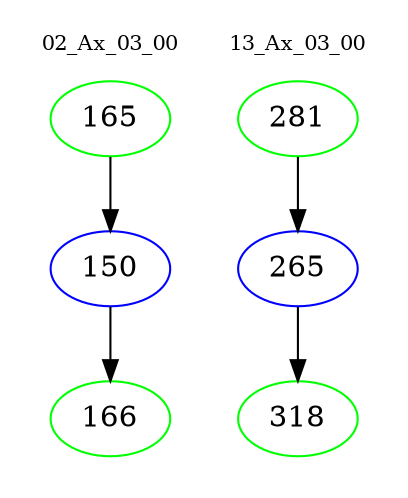 digraph{
subgraph cluster_0 {
color = white
label = "02_Ax_03_00";
fontsize=10;
T0_165 [label="165", color="green"]
T0_165 -> T0_150 [color="black"]
T0_150 [label="150", color="blue"]
T0_150 -> T0_166 [color="black"]
T0_166 [label="166", color="green"]
}
subgraph cluster_1 {
color = white
label = "13_Ax_03_00";
fontsize=10;
T1_281 [label="281", color="green"]
T1_281 -> T1_265 [color="black"]
T1_265 [label="265", color="blue"]
T1_265 -> T1_318 [color="black"]
T1_318 [label="318", color="green"]
}
}
